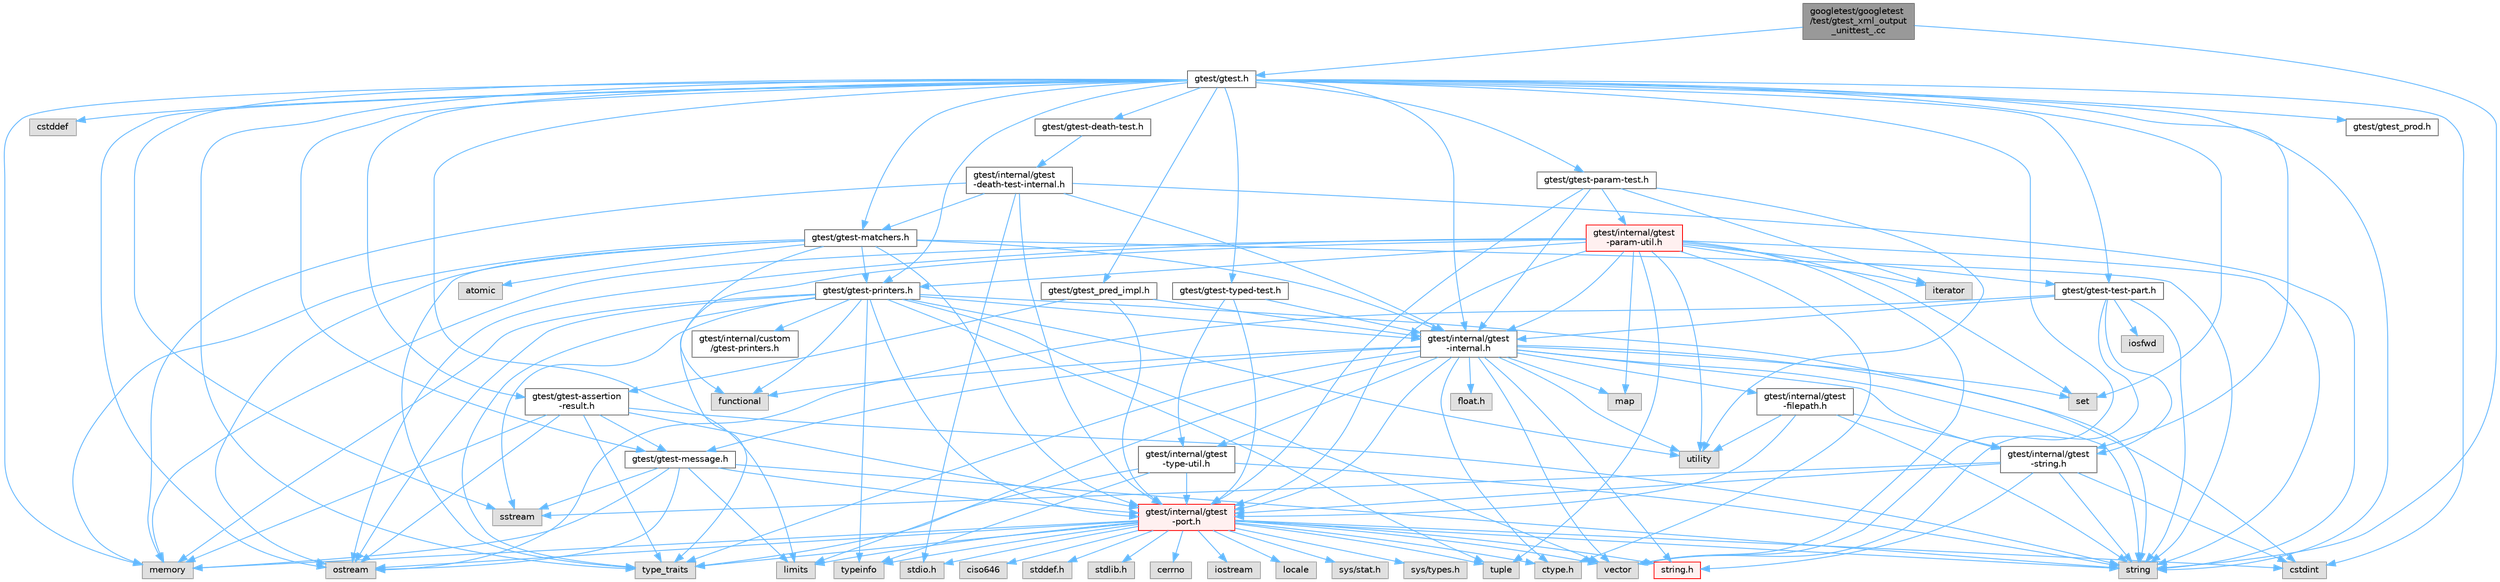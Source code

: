 digraph "googletest/googletest/test/gtest_xml_output_unittest_.cc"
{
 // LATEX_PDF_SIZE
  bgcolor="transparent";
  edge [fontname=Helvetica,fontsize=10,labelfontname=Helvetica,labelfontsize=10];
  node [fontname=Helvetica,fontsize=10,shape=box,height=0.2,width=0.4];
  Node1 [id="Node000001",label="googletest/googletest\l/test/gtest_xml_output\l_unittest_.cc",height=0.2,width=0.4,color="gray40", fillcolor="grey60", style="filled", fontcolor="black",tooltip=" "];
  Node1 -> Node2 [id="edge148_Node000001_Node000002",color="steelblue1",style="solid",tooltip=" "];
  Node2 [id="Node000002",label="string",height=0.2,width=0.4,color="grey60", fillcolor="#E0E0E0", style="filled",tooltip=" "];
  Node1 -> Node3 [id="edge149_Node000001_Node000003",color="steelblue1",style="solid",tooltip=" "];
  Node3 [id="Node000003",label="gtest/gtest.h",height=0.2,width=0.4,color="grey40", fillcolor="white", style="filled",URL="$gtest_8h.html",tooltip=" "];
  Node3 -> Node4 [id="edge150_Node000003_Node000004",color="steelblue1",style="solid",tooltip=" "];
  Node4 [id="Node000004",label="cstddef",height=0.2,width=0.4,color="grey60", fillcolor="#E0E0E0", style="filled",tooltip=" "];
  Node3 -> Node5 [id="edge151_Node000003_Node000005",color="steelblue1",style="solid",tooltip=" "];
  Node5 [id="Node000005",label="cstdint",height=0.2,width=0.4,color="grey60", fillcolor="#E0E0E0", style="filled",tooltip=" "];
  Node3 -> Node6 [id="edge152_Node000003_Node000006",color="steelblue1",style="solid",tooltip=" "];
  Node6 [id="Node000006",label="limits",height=0.2,width=0.4,color="grey60", fillcolor="#E0E0E0", style="filled",tooltip=" "];
  Node3 -> Node7 [id="edge153_Node000003_Node000007",color="steelblue1",style="solid",tooltip=" "];
  Node7 [id="Node000007",label="memory",height=0.2,width=0.4,color="grey60", fillcolor="#E0E0E0", style="filled",tooltip=" "];
  Node3 -> Node8 [id="edge154_Node000003_Node000008",color="steelblue1",style="solid",tooltip=" "];
  Node8 [id="Node000008",label="ostream",height=0.2,width=0.4,color="grey60", fillcolor="#E0E0E0", style="filled",tooltip=" "];
  Node3 -> Node9 [id="edge155_Node000003_Node000009",color="steelblue1",style="solid",tooltip=" "];
  Node9 [id="Node000009",label="set",height=0.2,width=0.4,color="grey60", fillcolor="#E0E0E0", style="filled",tooltip=" "];
  Node3 -> Node10 [id="edge156_Node000003_Node000010",color="steelblue1",style="solid",tooltip=" "];
  Node10 [id="Node000010",label="sstream",height=0.2,width=0.4,color="grey60", fillcolor="#E0E0E0", style="filled",tooltip=" "];
  Node3 -> Node2 [id="edge157_Node000003_Node000002",color="steelblue1",style="solid",tooltip=" "];
  Node3 -> Node11 [id="edge158_Node000003_Node000011",color="steelblue1",style="solid",tooltip=" "];
  Node11 [id="Node000011",label="type_traits",height=0.2,width=0.4,color="grey60", fillcolor="#E0E0E0", style="filled",tooltip=" "];
  Node3 -> Node12 [id="edge159_Node000003_Node000012",color="steelblue1",style="solid",tooltip=" "];
  Node12 [id="Node000012",label="vector",height=0.2,width=0.4,color="grey60", fillcolor="#E0E0E0", style="filled",tooltip=" "];
  Node3 -> Node13 [id="edge160_Node000003_Node000013",color="steelblue1",style="solid",tooltip=" "];
  Node13 [id="Node000013",label="gtest/gtest-assertion\l-result.h",height=0.2,width=0.4,color="grey40", fillcolor="white", style="filled",URL="$gtest-assertion-result_8h.html",tooltip=" "];
  Node13 -> Node7 [id="edge161_Node000013_Node000007",color="steelblue1",style="solid",tooltip=" "];
  Node13 -> Node8 [id="edge162_Node000013_Node000008",color="steelblue1",style="solid",tooltip=" "];
  Node13 -> Node2 [id="edge163_Node000013_Node000002",color="steelblue1",style="solid",tooltip=" "];
  Node13 -> Node11 [id="edge164_Node000013_Node000011",color="steelblue1",style="solid",tooltip=" "];
  Node13 -> Node14 [id="edge165_Node000013_Node000014",color="steelblue1",style="solid",tooltip=" "];
  Node14 [id="Node000014",label="gtest/gtest-message.h",height=0.2,width=0.4,color="grey40", fillcolor="white", style="filled",URL="$gtest-message_8h.html",tooltip=" "];
  Node14 -> Node6 [id="edge166_Node000014_Node000006",color="steelblue1",style="solid",tooltip=" "];
  Node14 -> Node7 [id="edge167_Node000014_Node000007",color="steelblue1",style="solid",tooltip=" "];
  Node14 -> Node8 [id="edge168_Node000014_Node000008",color="steelblue1",style="solid",tooltip=" "];
  Node14 -> Node10 [id="edge169_Node000014_Node000010",color="steelblue1",style="solid",tooltip=" "];
  Node14 -> Node2 [id="edge170_Node000014_Node000002",color="steelblue1",style="solid",tooltip=" "];
  Node14 -> Node15 [id="edge171_Node000014_Node000015",color="steelblue1",style="solid",tooltip=" "];
  Node15 [id="Node000015",label="gtest/internal/gtest\l-port.h",height=0.2,width=0.4,color="red", fillcolor="#FFF0F0", style="filled",URL="$gtest-port_8h.html",tooltip=" "];
  Node15 -> Node16 [id="edge172_Node000015_Node000016",color="steelblue1",style="solid",tooltip=" "];
  Node16 [id="Node000016",label="ciso646",height=0.2,width=0.4,color="grey60", fillcolor="#E0E0E0", style="filled",tooltip=" "];
  Node15 -> Node17 [id="edge173_Node000015_Node000017",color="steelblue1",style="solid",tooltip=" "];
  Node17 [id="Node000017",label="ctype.h",height=0.2,width=0.4,color="grey60", fillcolor="#E0E0E0", style="filled",tooltip=" "];
  Node15 -> Node18 [id="edge174_Node000015_Node000018",color="steelblue1",style="solid",tooltip=" "];
  Node18 [id="Node000018",label="stddef.h",height=0.2,width=0.4,color="grey60", fillcolor="#E0E0E0", style="filled",tooltip=" "];
  Node15 -> Node19 [id="edge175_Node000015_Node000019",color="steelblue1",style="solid",tooltip=" "];
  Node19 [id="Node000019",label="stdio.h",height=0.2,width=0.4,color="grey60", fillcolor="#E0E0E0", style="filled",tooltip=" "];
  Node15 -> Node20 [id="edge176_Node000015_Node000020",color="steelblue1",style="solid",tooltip=" "];
  Node20 [id="Node000020",label="stdlib.h",height=0.2,width=0.4,color="grey60", fillcolor="#E0E0E0", style="filled",tooltip=" "];
  Node15 -> Node21 [id="edge177_Node000015_Node000021",color="steelblue1",style="solid",tooltip=" "];
  Node21 [id="Node000021",label="string.h",height=0.2,width=0.4,color="red", fillcolor="#FFF0F0", style="filled",URL="$string_8h.html",tooltip=" "];
  Node15 -> Node32 [id="edge178_Node000015_Node000032",color="steelblue1",style="solid",tooltip=" "];
  Node32 [id="Node000032",label="cerrno",height=0.2,width=0.4,color="grey60", fillcolor="#E0E0E0", style="filled",tooltip=" "];
  Node15 -> Node5 [id="edge179_Node000015_Node000005",color="steelblue1",style="solid",tooltip=" "];
  Node15 -> Node33 [id="edge180_Node000015_Node000033",color="steelblue1",style="solid",tooltip=" "];
  Node33 [id="Node000033",label="iostream",height=0.2,width=0.4,color="grey60", fillcolor="#E0E0E0", style="filled",tooltip=" "];
  Node15 -> Node6 [id="edge181_Node000015_Node000006",color="steelblue1",style="solid",tooltip=" "];
  Node15 -> Node34 [id="edge182_Node000015_Node000034",color="steelblue1",style="solid",tooltip=" "];
  Node34 [id="Node000034",label="locale",height=0.2,width=0.4,color="grey60", fillcolor="#E0E0E0", style="filled",tooltip=" "];
  Node15 -> Node7 [id="edge183_Node000015_Node000007",color="steelblue1",style="solid",tooltip=" "];
  Node15 -> Node8 [id="edge184_Node000015_Node000008",color="steelblue1",style="solid",tooltip=" "];
  Node15 -> Node2 [id="edge185_Node000015_Node000002",color="steelblue1",style="solid",tooltip=" "];
  Node15 -> Node35 [id="edge186_Node000015_Node000035",color="steelblue1",style="solid",tooltip=" "];
  Node35 [id="Node000035",label="tuple",height=0.2,width=0.4,color="grey60", fillcolor="#E0E0E0", style="filled",tooltip=" "];
  Node15 -> Node11 [id="edge187_Node000015_Node000011",color="steelblue1",style="solid",tooltip=" "];
  Node15 -> Node12 [id="edge188_Node000015_Node000012",color="steelblue1",style="solid",tooltip=" "];
  Node15 -> Node36 [id="edge189_Node000015_Node000036",color="steelblue1",style="solid",tooltip=" "];
  Node36 [id="Node000036",label="sys/stat.h",height=0.2,width=0.4,color="grey60", fillcolor="#E0E0E0", style="filled",tooltip=" "];
  Node15 -> Node37 [id="edge190_Node000015_Node000037",color="steelblue1",style="solid",tooltip=" "];
  Node37 [id="Node000037",label="sys/types.h",height=0.2,width=0.4,color="grey60", fillcolor="#E0E0E0", style="filled",tooltip=" "];
  Node15 -> Node43 [id="edge191_Node000015_Node000043",color="steelblue1",style="solid",tooltip=" "];
  Node43 [id="Node000043",label="typeinfo",height=0.2,width=0.4,color="grey60", fillcolor="#E0E0E0", style="filled",tooltip=" "];
  Node13 -> Node15 [id="edge192_Node000013_Node000015",color="steelblue1",style="solid",tooltip=" "];
  Node3 -> Node44 [id="edge193_Node000003_Node000044",color="steelblue1",style="solid",tooltip=" "];
  Node44 [id="Node000044",label="gtest/gtest-death-test.h",height=0.2,width=0.4,color="grey40", fillcolor="white", style="filled",URL="$gtest-death-test_8h.html",tooltip=" "];
  Node44 -> Node45 [id="edge194_Node000044_Node000045",color="steelblue1",style="solid",tooltip=" "];
  Node45 [id="Node000045",label="gtest/internal/gtest\l-death-test-internal.h",height=0.2,width=0.4,color="grey40", fillcolor="white", style="filled",URL="$gtest-death-test-internal_8h.html",tooltip=" "];
  Node45 -> Node19 [id="edge195_Node000045_Node000019",color="steelblue1",style="solid",tooltip=" "];
  Node45 -> Node7 [id="edge196_Node000045_Node000007",color="steelblue1",style="solid",tooltip=" "];
  Node45 -> Node2 [id="edge197_Node000045_Node000002",color="steelblue1",style="solid",tooltip=" "];
  Node45 -> Node46 [id="edge198_Node000045_Node000046",color="steelblue1",style="solid",tooltip=" "];
  Node46 [id="Node000046",label="gtest/gtest-matchers.h",height=0.2,width=0.4,color="grey40", fillcolor="white", style="filled",URL="$gtest-matchers_8h.html",tooltip=" "];
  Node46 -> Node47 [id="edge199_Node000046_Node000047",color="steelblue1",style="solid",tooltip=" "];
  Node47 [id="Node000047",label="atomic",height=0.2,width=0.4,color="grey60", fillcolor="#E0E0E0", style="filled",tooltip=" "];
  Node46 -> Node48 [id="edge200_Node000046_Node000048",color="steelblue1",style="solid",tooltip=" "];
  Node48 [id="Node000048",label="functional",height=0.2,width=0.4,color="grey60", fillcolor="#E0E0E0", style="filled",tooltip=" "];
  Node46 -> Node7 [id="edge201_Node000046_Node000007",color="steelblue1",style="solid",tooltip=" "];
  Node46 -> Node8 [id="edge202_Node000046_Node000008",color="steelblue1",style="solid",tooltip=" "];
  Node46 -> Node2 [id="edge203_Node000046_Node000002",color="steelblue1",style="solid",tooltip=" "];
  Node46 -> Node11 [id="edge204_Node000046_Node000011",color="steelblue1",style="solid",tooltip=" "];
  Node46 -> Node49 [id="edge205_Node000046_Node000049",color="steelblue1",style="solid",tooltip=" "];
  Node49 [id="Node000049",label="gtest/gtest-printers.h",height=0.2,width=0.4,color="grey40", fillcolor="white", style="filled",URL="$gtest-printers_8h.html",tooltip=" "];
  Node49 -> Node48 [id="edge206_Node000049_Node000048",color="steelblue1",style="solid",tooltip=" "];
  Node49 -> Node7 [id="edge207_Node000049_Node000007",color="steelblue1",style="solid",tooltip=" "];
  Node49 -> Node8 [id="edge208_Node000049_Node000008",color="steelblue1",style="solid",tooltip=" "];
  Node49 -> Node10 [id="edge209_Node000049_Node000010",color="steelblue1",style="solid",tooltip=" "];
  Node49 -> Node2 [id="edge210_Node000049_Node000002",color="steelblue1",style="solid",tooltip=" "];
  Node49 -> Node35 [id="edge211_Node000049_Node000035",color="steelblue1",style="solid",tooltip=" "];
  Node49 -> Node11 [id="edge212_Node000049_Node000011",color="steelblue1",style="solid",tooltip=" "];
  Node49 -> Node43 [id="edge213_Node000049_Node000043",color="steelblue1",style="solid",tooltip=" "];
  Node49 -> Node26 [id="edge214_Node000049_Node000026",color="steelblue1",style="solid",tooltip=" "];
  Node26 [id="Node000026",label="utility",height=0.2,width=0.4,color="grey60", fillcolor="#E0E0E0", style="filled",tooltip=" "];
  Node49 -> Node12 [id="edge215_Node000049_Node000012",color="steelblue1",style="solid",tooltip=" "];
  Node49 -> Node50 [id="edge216_Node000049_Node000050",color="steelblue1",style="solid",tooltip=" "];
  Node50 [id="Node000050",label="gtest/internal/gtest\l-internal.h",height=0.2,width=0.4,color="grey40", fillcolor="white", style="filled",URL="$gtest-internal_8h.html",tooltip=" "];
  Node50 -> Node15 [id="edge217_Node000050_Node000015",color="steelblue1",style="solid",tooltip=" "];
  Node50 -> Node17 [id="edge218_Node000050_Node000017",color="steelblue1",style="solid",tooltip=" "];
  Node50 -> Node51 [id="edge219_Node000050_Node000051",color="steelblue1",style="solid",tooltip=" "];
  Node51 [id="Node000051",label="float.h",height=0.2,width=0.4,color="grey60", fillcolor="#E0E0E0", style="filled",tooltip=" "];
  Node50 -> Node21 [id="edge220_Node000050_Node000021",color="steelblue1",style="solid",tooltip=" "];
  Node50 -> Node5 [id="edge221_Node000050_Node000005",color="steelblue1",style="solid",tooltip=" "];
  Node50 -> Node48 [id="edge222_Node000050_Node000048",color="steelblue1",style="solid",tooltip=" "];
  Node50 -> Node6 [id="edge223_Node000050_Node000006",color="steelblue1",style="solid",tooltip=" "];
  Node50 -> Node52 [id="edge224_Node000050_Node000052",color="steelblue1",style="solid",tooltip=" "];
  Node52 [id="Node000052",label="map",height=0.2,width=0.4,color="grey60", fillcolor="#E0E0E0", style="filled",tooltip=" "];
  Node50 -> Node9 [id="edge225_Node000050_Node000009",color="steelblue1",style="solid",tooltip=" "];
  Node50 -> Node2 [id="edge226_Node000050_Node000002",color="steelblue1",style="solid",tooltip=" "];
  Node50 -> Node11 [id="edge227_Node000050_Node000011",color="steelblue1",style="solid",tooltip=" "];
  Node50 -> Node26 [id="edge228_Node000050_Node000026",color="steelblue1",style="solid",tooltip=" "];
  Node50 -> Node12 [id="edge229_Node000050_Node000012",color="steelblue1",style="solid",tooltip=" "];
  Node50 -> Node14 [id="edge230_Node000050_Node000014",color="steelblue1",style="solid",tooltip=" "];
  Node50 -> Node53 [id="edge231_Node000050_Node000053",color="steelblue1",style="solid",tooltip=" "];
  Node53 [id="Node000053",label="gtest/internal/gtest\l-filepath.h",height=0.2,width=0.4,color="grey40", fillcolor="white", style="filled",URL="$gtest-filepath_8h.html",tooltip=" "];
  Node53 -> Node2 [id="edge232_Node000053_Node000002",color="steelblue1",style="solid",tooltip=" "];
  Node53 -> Node26 [id="edge233_Node000053_Node000026",color="steelblue1",style="solid",tooltip=" "];
  Node53 -> Node15 [id="edge234_Node000053_Node000015",color="steelblue1",style="solid",tooltip=" "];
  Node53 -> Node54 [id="edge235_Node000053_Node000054",color="steelblue1",style="solid",tooltip=" "];
  Node54 [id="Node000054",label="gtest/internal/gtest\l-string.h",height=0.2,width=0.4,color="grey40", fillcolor="white", style="filled",URL="$gtest-string_8h.html",tooltip=" "];
  Node54 -> Node21 [id="edge236_Node000054_Node000021",color="steelblue1",style="solid",tooltip=" "];
  Node54 -> Node5 [id="edge237_Node000054_Node000005",color="steelblue1",style="solid",tooltip=" "];
  Node54 -> Node10 [id="edge238_Node000054_Node000010",color="steelblue1",style="solid",tooltip=" "];
  Node54 -> Node2 [id="edge239_Node000054_Node000002",color="steelblue1",style="solid",tooltip=" "];
  Node54 -> Node15 [id="edge240_Node000054_Node000015",color="steelblue1",style="solid",tooltip=" "];
  Node50 -> Node54 [id="edge241_Node000050_Node000054",color="steelblue1",style="solid",tooltip=" "];
  Node50 -> Node55 [id="edge242_Node000050_Node000055",color="steelblue1",style="solid",tooltip=" "];
  Node55 [id="Node000055",label="gtest/internal/gtest\l-type-util.h",height=0.2,width=0.4,color="grey40", fillcolor="white", style="filled",URL="$gtest-type-util_8h.html",tooltip=" "];
  Node55 -> Node2 [id="edge243_Node000055_Node000002",color="steelblue1",style="solid",tooltip=" "];
  Node55 -> Node11 [id="edge244_Node000055_Node000011",color="steelblue1",style="solid",tooltip=" "];
  Node55 -> Node43 [id="edge245_Node000055_Node000043",color="steelblue1",style="solid",tooltip=" "];
  Node55 -> Node15 [id="edge246_Node000055_Node000015",color="steelblue1",style="solid",tooltip=" "];
  Node49 -> Node15 [id="edge247_Node000049_Node000015",color="steelblue1",style="solid",tooltip=" "];
  Node49 -> Node56 [id="edge248_Node000049_Node000056",color="steelblue1",style="solid",tooltip=" "];
  Node56 [id="Node000056",label="gtest/internal/custom\l/gtest-printers.h",height=0.2,width=0.4,color="grey40", fillcolor="white", style="filled",URL="$internal_2custom_2gtest-printers_8h.html",tooltip=" "];
  Node46 -> Node50 [id="edge249_Node000046_Node000050",color="steelblue1",style="solid",tooltip=" "];
  Node46 -> Node15 [id="edge250_Node000046_Node000015",color="steelblue1",style="solid",tooltip=" "];
  Node45 -> Node50 [id="edge251_Node000045_Node000050",color="steelblue1",style="solid",tooltip=" "];
  Node45 -> Node15 [id="edge252_Node000045_Node000015",color="steelblue1",style="solid",tooltip=" "];
  Node3 -> Node46 [id="edge253_Node000003_Node000046",color="steelblue1",style="solid",tooltip=" "];
  Node3 -> Node14 [id="edge254_Node000003_Node000014",color="steelblue1",style="solid",tooltip=" "];
  Node3 -> Node57 [id="edge255_Node000003_Node000057",color="steelblue1",style="solid",tooltip=" "];
  Node57 [id="Node000057",label="gtest/gtest-param-test.h",height=0.2,width=0.4,color="grey40", fillcolor="white", style="filled",URL="$gtest-param-test_8h.html",tooltip=" "];
  Node57 -> Node28 [id="edge256_Node000057_Node000028",color="steelblue1",style="solid",tooltip=" "];
  Node28 [id="Node000028",label="iterator",height=0.2,width=0.4,color="grey60", fillcolor="#E0E0E0", style="filled",tooltip=" "];
  Node57 -> Node26 [id="edge257_Node000057_Node000026",color="steelblue1",style="solid",tooltip=" "];
  Node57 -> Node50 [id="edge258_Node000057_Node000050",color="steelblue1",style="solid",tooltip=" "];
  Node57 -> Node58 [id="edge259_Node000057_Node000058",color="steelblue1",style="solid",tooltip=" "];
  Node58 [id="Node000058",label="gtest/internal/gtest\l-param-util.h",height=0.2,width=0.4,color="red", fillcolor="#FFF0F0", style="filled",URL="$gtest-param-util_8h.html",tooltip=" "];
  Node58 -> Node17 [id="edge260_Node000058_Node000017",color="steelblue1",style="solid",tooltip=" "];
  Node58 -> Node28 [id="edge261_Node000058_Node000028",color="steelblue1",style="solid",tooltip=" "];
  Node58 -> Node52 [id="edge262_Node000058_Node000052",color="steelblue1",style="solid",tooltip=" "];
  Node58 -> Node7 [id="edge263_Node000058_Node000007",color="steelblue1",style="solid",tooltip=" "];
  Node58 -> Node8 [id="edge264_Node000058_Node000008",color="steelblue1",style="solid",tooltip=" "];
  Node58 -> Node9 [id="edge265_Node000058_Node000009",color="steelblue1",style="solid",tooltip=" "];
  Node58 -> Node2 [id="edge266_Node000058_Node000002",color="steelblue1",style="solid",tooltip=" "];
  Node58 -> Node35 [id="edge267_Node000058_Node000035",color="steelblue1",style="solid",tooltip=" "];
  Node58 -> Node11 [id="edge268_Node000058_Node000011",color="steelblue1",style="solid",tooltip=" "];
  Node58 -> Node26 [id="edge269_Node000058_Node000026",color="steelblue1",style="solid",tooltip=" "];
  Node58 -> Node12 [id="edge270_Node000058_Node000012",color="steelblue1",style="solid",tooltip=" "];
  Node58 -> Node49 [id="edge271_Node000058_Node000049",color="steelblue1",style="solid",tooltip=" "];
  Node58 -> Node61 [id="edge272_Node000058_Node000061",color="steelblue1",style="solid",tooltip=" "];
  Node61 [id="Node000061",label="gtest/gtest-test-part.h",height=0.2,width=0.4,color="grey40", fillcolor="white", style="filled",URL="$gtest-test-part_8h.html",tooltip=" "];
  Node61 -> Node62 [id="edge273_Node000061_Node000062",color="steelblue1",style="solid",tooltip=" "];
  Node62 [id="Node000062",label="iosfwd",height=0.2,width=0.4,color="grey60", fillcolor="#E0E0E0", style="filled",tooltip=" "];
  Node61 -> Node8 [id="edge274_Node000061_Node000008",color="steelblue1",style="solid",tooltip=" "];
  Node61 -> Node2 [id="edge275_Node000061_Node000002",color="steelblue1",style="solid",tooltip=" "];
  Node61 -> Node12 [id="edge276_Node000061_Node000012",color="steelblue1",style="solid",tooltip=" "];
  Node61 -> Node50 [id="edge277_Node000061_Node000050",color="steelblue1",style="solid",tooltip=" "];
  Node61 -> Node54 [id="edge278_Node000061_Node000054",color="steelblue1",style="solid",tooltip=" "];
  Node58 -> Node50 [id="edge279_Node000058_Node000050",color="steelblue1",style="solid",tooltip=" "];
  Node58 -> Node15 [id="edge280_Node000058_Node000015",color="steelblue1",style="solid",tooltip=" "];
  Node57 -> Node15 [id="edge281_Node000057_Node000015",color="steelblue1",style="solid",tooltip=" "];
  Node3 -> Node49 [id="edge282_Node000003_Node000049",color="steelblue1",style="solid",tooltip=" "];
  Node3 -> Node61 [id="edge283_Node000003_Node000061",color="steelblue1",style="solid",tooltip=" "];
  Node3 -> Node63 [id="edge284_Node000003_Node000063",color="steelblue1",style="solid",tooltip=" "];
  Node63 [id="Node000063",label="gtest/gtest-typed-test.h",height=0.2,width=0.4,color="grey40", fillcolor="white", style="filled",URL="$gtest-typed-test_8h.html",tooltip=" "];
  Node63 -> Node50 [id="edge285_Node000063_Node000050",color="steelblue1",style="solid",tooltip=" "];
  Node63 -> Node15 [id="edge286_Node000063_Node000015",color="steelblue1",style="solid",tooltip=" "];
  Node63 -> Node55 [id="edge287_Node000063_Node000055",color="steelblue1",style="solid",tooltip=" "];
  Node3 -> Node64 [id="edge288_Node000003_Node000064",color="steelblue1",style="solid",tooltip=" "];
  Node64 [id="Node000064",label="gtest/gtest_pred_impl.h",height=0.2,width=0.4,color="grey40", fillcolor="white", style="filled",URL="$gtest__pred__impl_8h.html",tooltip=" "];
  Node64 -> Node13 [id="edge289_Node000064_Node000013",color="steelblue1",style="solid",tooltip=" "];
  Node64 -> Node50 [id="edge290_Node000064_Node000050",color="steelblue1",style="solid",tooltip=" "];
  Node64 -> Node15 [id="edge291_Node000064_Node000015",color="steelblue1",style="solid",tooltip=" "];
  Node3 -> Node65 [id="edge292_Node000003_Node000065",color="steelblue1",style="solid",tooltip=" "];
  Node65 [id="Node000065",label="gtest/gtest_prod.h",height=0.2,width=0.4,color="grey40", fillcolor="white", style="filled",URL="$gtest__prod_8h.html",tooltip=" "];
  Node3 -> Node50 [id="edge293_Node000003_Node000050",color="steelblue1",style="solid",tooltip=" "];
  Node3 -> Node54 [id="edge294_Node000003_Node000054",color="steelblue1",style="solid",tooltip=" "];
}
